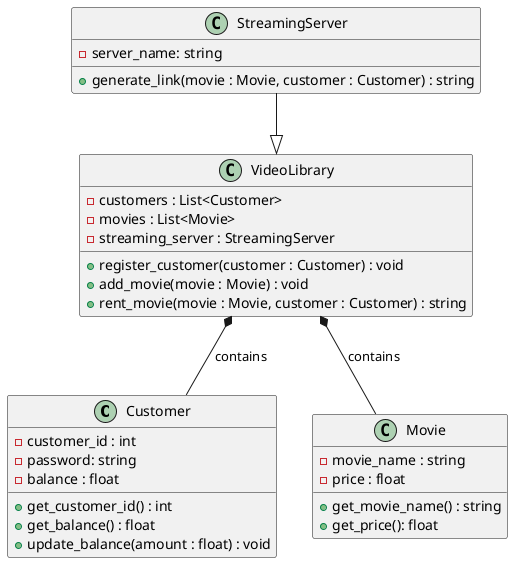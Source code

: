 @startuml Videothek
class Customer {
  -customer_id : int
  -password: string
  -balance : float
  +get_customer_id() : int
  +get_balance() : float
  +update_balance(amount : float) : void
}

class Movie {
  -movie_name : string
  -price : float
  +get_movie_name() : string
  +get_price(): float
}

class StreamingServer {
  -server_name: string
  +generate_link(movie : Movie, customer : Customer) : string
}

class VideoLibrary {
  -customers : List<Customer>
  -movies : List<Movie>
  -streaming_server : StreamingServer
  +register_customer(customer : Customer) : void
  +add_movie(movie : Movie) : void
  +rent_movie(movie : Movie, customer : Customer) : string
}

StreamingServer --|> VideoLibrary
VideoLibrary *-- Customer : contains
VideoLibrary *-- Movie : contains

@enduml